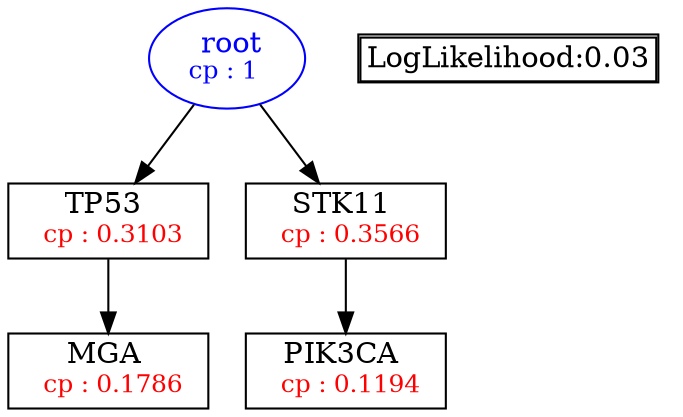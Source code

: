 digraph tree {
    "root" [label=<<font color='Blue'> root</font><br/><font color='Blue' POINT-SIZE='12'>cp : 1 </font>>, shape=oval, color=Blue];
    "S2" [label =<TP53 <br/> <font color='Red' POINT-SIZE='12'> cp : 0.3103 </font>>, shape=box];
    "S1" [label =<MGA <br/> <font color='Red' POINT-SIZE='12'> cp : 0.1786 </font>>, shape=box];
    "S3" [label =<STK11 <br/> <font color='Red' POINT-SIZE='12'> cp : 0.3566 </font>>, shape=box];
    "S4" [label =<PIK3CA <br/> <font color='Red' POINT-SIZE='12'> cp : 0.1194 </font>>, shape=box];
    "root" -> "S2";
    "root" -> "S3";
    "S2" -> "S1";
    "S3" -> "S4";

    node[shape=plaintext]
    fontsize="10"
    struct1 [label=
    <<TABLE BORDER="1" CELLBORDER="1" CELLSPACING="0" >
    <TR><TD ALIGN="LEFT">LogLikelihood:0.03</TD></TR>
    </TABLE>>];

}
